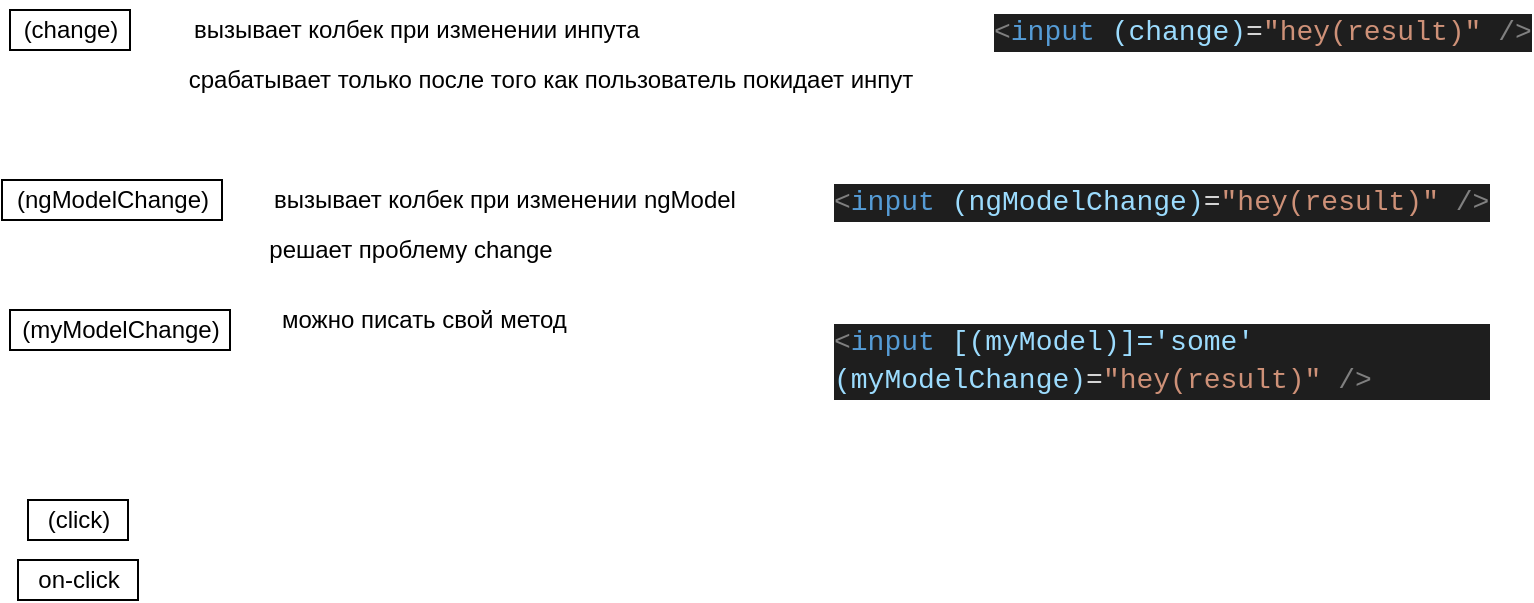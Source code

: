 <mxfile version="13.7.3" type="device"><diagram id="C0SLp1-Ot98nmbYjIeOZ" name="input"><mxGraphModel dx="1024" dy="592" grid="1" gridSize="10" guides="1" tooltips="1" connect="1" arrows="1" fold="1" page="1" pageScale="1" pageWidth="827" pageHeight="1169" math="0" shadow="0"><root><mxCell id="0"/><mxCell id="1" parent="0"/><mxCell id="hH5n3s2yrBiM2N9-i0hQ-1" value="(change)" style="text;html=1;align=center;verticalAlign=middle;resizable=0;points=[];autosize=1;strokeColor=#000000;" parent="1" vertex="1"><mxGeometry x="40" y="40" width="60" height="20" as="geometry"/></mxCell><mxCell id="hH5n3s2yrBiM2N9-i0hQ-2" value="вызывает колбек при изменении инпута" style="text;html=1;align=left;verticalAlign=middle;resizable=0;points=[];autosize=1;" parent="1" vertex="1"><mxGeometry x="130" y="40" width="240" height="20" as="geometry"/></mxCell><mxCell id="hH5n3s2yrBiM2N9-i0hQ-3" value="&lt;div style=&quot;color: rgb(212, 212, 212); background-color: rgb(30, 30, 30); font-family: consolas, &amp;quot;courier new&amp;quot;, monospace; font-weight: normal; font-size: 14px; line-height: 19px;&quot;&gt;&lt;div&gt;&lt;span style=&quot;color: #808080&quot;&gt;&amp;lt;&lt;/span&gt;&lt;span style=&quot;color: #569cd6&quot;&gt;input&lt;/span&gt;&lt;span style=&quot;color: #d4d4d4&quot;&gt;&amp;nbsp;&lt;/span&gt;&lt;span style=&quot;color: #9cdcfe&quot;&gt;(change)&lt;/span&gt;&lt;span style=&quot;color: #d4d4d4&quot;&gt;=&lt;/span&gt;&lt;span style=&quot;color: #ce9178&quot;&gt;&quot;hey(result)&quot;&lt;/span&gt;&lt;span style=&quot;color: #d4d4d4&quot;&gt;&amp;nbsp;&lt;/span&gt;&lt;span style=&quot;color: #808080&quot;&gt;/&amp;gt;&lt;/span&gt;&lt;/div&gt;&lt;/div&gt;" style="text;whiteSpace=wrap;html=1;" parent="1" vertex="1"><mxGeometry x="530" y="35" width="270" height="30" as="geometry"/></mxCell><mxCell id="hH5n3s2yrBiM2N9-i0hQ-4" value="(ngModelChange)" style="text;html=1;align=center;verticalAlign=middle;resizable=0;points=[];autosize=1;strokeColor=#000000;" parent="1" vertex="1"><mxGeometry x="36" y="125" width="110" height="20" as="geometry"/></mxCell><mxCell id="hH5n3s2yrBiM2N9-i0hQ-6" value="вызывает колбек при изменении ngModel" style="text;html=1;align=left;verticalAlign=middle;resizable=0;points=[];autosize=1;" parent="1" vertex="1"><mxGeometry x="170" y="125" width="250" height="20" as="geometry"/></mxCell><mxCell id="hH5n3s2yrBiM2N9-i0hQ-7" value="&lt;div style=&quot;color: rgb(212, 212, 212); background-color: rgb(30, 30, 30); font-family: consolas, &amp;quot;courier new&amp;quot;, monospace; font-weight: normal; font-size: 14px; line-height: 19px;&quot;&gt;&lt;div&gt;&lt;span style=&quot;color: #808080&quot;&gt;&amp;lt;&lt;/span&gt;&lt;span style=&quot;color: #569cd6&quot;&gt;input&lt;/span&gt;&lt;span style=&quot;color: #d4d4d4&quot;&gt;&amp;nbsp;&lt;/span&gt;&lt;span style=&quot;color: #9cdcfe&quot;&gt;(ngModelChange)&lt;/span&gt;&lt;span style=&quot;color: #d4d4d4&quot;&gt;=&lt;/span&gt;&lt;span style=&quot;color: #ce9178&quot;&gt;&quot;hey(result)&quot;&lt;/span&gt;&lt;span style=&quot;color: #d4d4d4&quot;&gt;&amp;nbsp;&lt;/span&gt;&lt;span style=&quot;color: #808080&quot;&gt;/&amp;gt;&lt;/span&gt;&lt;/div&gt;&lt;/div&gt;" style="text;whiteSpace=wrap;html=1;" parent="1" vertex="1"><mxGeometry x="450" y="120" width="330" height="30" as="geometry"/></mxCell><mxCell id="HBpK_TksfpRDhBGCcf9X-1" value="(click)" style="text;html=1;align=center;verticalAlign=middle;resizable=0;points=[];autosize=1;strokeColor=#000000;" parent="1" vertex="1"><mxGeometry x="49" y="285" width="50" height="20" as="geometry"/></mxCell><mxCell id="HBpK_TksfpRDhBGCcf9X-2" value="on-click" style="text;html=1;align=center;verticalAlign=middle;resizable=0;points=[];autosize=1;strokeColor=#000000;" parent="1" vertex="1"><mxGeometry x="44" y="315" width="60" height="20" as="geometry"/></mxCell><mxCell id="01FUPb86vQ08pOdF9QpY-1" value="срабатывает только после того как пользователь покидает инпут" style="text;html=1;align=center;verticalAlign=middle;resizable=0;points=[];autosize=1;" vertex="1" parent="1"><mxGeometry x="120" y="65" width="380" height="20" as="geometry"/></mxCell><mxCell id="01FUPb86vQ08pOdF9QpY-2" value="можно писать свой метод" style="text;html=1;align=left;verticalAlign=middle;resizable=0;points=[];autosize=1;" vertex="1" parent="1"><mxGeometry x="174" y="185" width="160" height="20" as="geometry"/></mxCell><mxCell id="01FUPb86vQ08pOdF9QpY-3" value="(myModelChange)" style="text;html=1;align=center;verticalAlign=middle;resizable=0;points=[];autosize=1;strokeColor=#000000;" vertex="1" parent="1"><mxGeometry x="40" y="190" width="110" height="20" as="geometry"/></mxCell><mxCell id="01FUPb86vQ08pOdF9QpY-4" value="&lt;div style=&quot;color: rgb(212 , 212 , 212) ; background-color: rgb(30 , 30 , 30) ; font-family: &amp;#34;consolas&amp;#34; , &amp;#34;courier new&amp;#34; , monospace ; font-weight: normal ; font-size: 14px ; line-height: 19px&quot;&gt;&lt;div&gt;&lt;span style=&quot;color: #808080&quot;&gt;&amp;lt;&lt;/span&gt;&lt;span style=&quot;color: #569cd6&quot;&gt;input&lt;/span&gt;&lt;span style=&quot;color: #d4d4d4&quot;&gt;&amp;nbsp;&lt;/span&gt;&lt;span style=&quot;color: #9cdcfe&quot;&gt;[(myModel)]='some' (myModelChange)&lt;/span&gt;&lt;span style=&quot;color: #d4d4d4&quot;&gt;=&lt;/span&gt;&lt;span style=&quot;color: #ce9178&quot;&gt;&quot;hey(result)&quot;&lt;/span&gt;&lt;span style=&quot;color: #d4d4d4&quot;&gt;&amp;nbsp;&lt;/span&gt;&lt;span style=&quot;color: #808080&quot;&gt;/&amp;gt;&lt;/span&gt;&lt;/div&gt;&lt;/div&gt;" style="text;whiteSpace=wrap;html=1;" vertex="1" parent="1"><mxGeometry x="450" y="190" width="330" height="30" as="geometry"/></mxCell><mxCell id="01FUPb86vQ08pOdF9QpY-5" value="решает проблему change" style="text;html=1;align=center;verticalAlign=middle;resizable=0;points=[];autosize=1;" vertex="1" parent="1"><mxGeometry x="160" y="150" width="160" height="20" as="geometry"/></mxCell></root></mxGraphModel></diagram></mxfile>